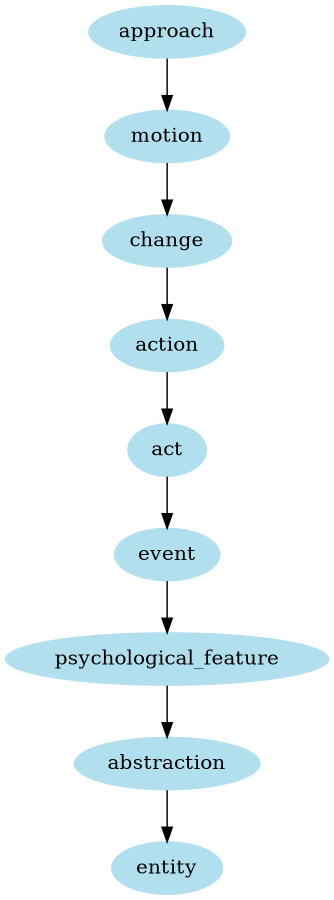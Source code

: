 digraph unix {
	node [color=lightblue2 style=filled]
	size="6,6"
	approach -> motion
	motion -> change
	change -> action
	action -> act
	act -> event
	event -> psychological_feature
	psychological_feature -> abstraction
	abstraction -> entity
}
